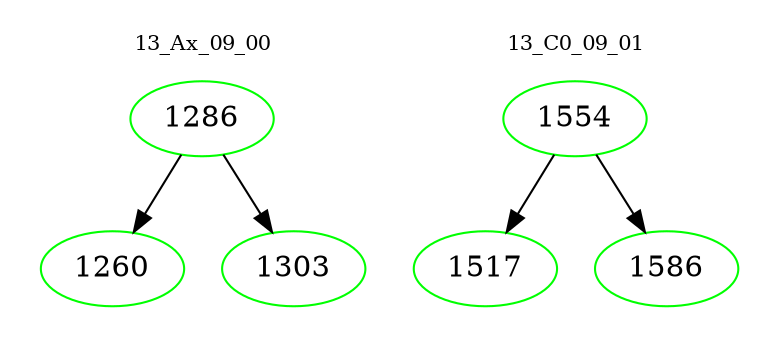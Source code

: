 digraph{
subgraph cluster_0 {
color = white
label = "13_Ax_09_00";
fontsize=10;
T0_1286 [label="1286", color="green"]
T0_1286 -> T0_1260 [color="black"]
T0_1260 [label="1260", color="green"]
T0_1286 -> T0_1303 [color="black"]
T0_1303 [label="1303", color="green"]
}
subgraph cluster_1 {
color = white
label = "13_C0_09_01";
fontsize=10;
T1_1554 [label="1554", color="green"]
T1_1554 -> T1_1517 [color="black"]
T1_1517 [label="1517", color="green"]
T1_1554 -> T1_1586 [color="black"]
T1_1586 [label="1586", color="green"]
}
}
